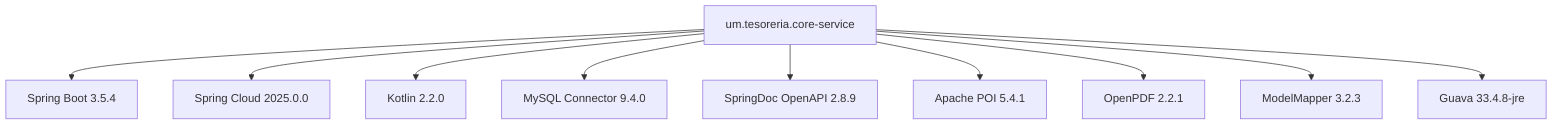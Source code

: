 graph TD
    A[um.tesoreria.core-service] --> B[Spring Boot 3.5.4]
    A --> C[Spring Cloud 2025.0.0]
    A --> D[Kotlin 2.2.0]
    A --> E[MySQL Connector 9.4.0]
    A --> F[SpringDoc OpenAPI 2.8.9]
    A --> G[Apache POI 5.4.1]
    A --> H[OpenPDF 2.2.1]
    A --> I[ModelMapper 3.2.3]
    A --> J[Guava 33.4.8-jre]